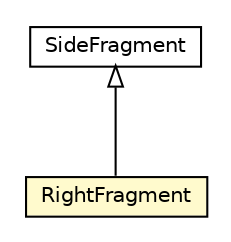 #!/usr/local/bin/dot
#
# Class diagram 
# Generated by UMLGraph version 5.1 (http://www.umlgraph.org/)
#

digraph G {
	edge [fontname="Helvetica",fontsize=10,labelfontname="Helvetica",labelfontsize=10];
	node [fontname="Helvetica",fontsize=10,shape=plaintext];
	nodesep=0.25;
	ranksep=0.5;
	// uk.gov.nationalarchives.droid.signatureFile.SideFragment
	c2579 [label=<<table title="uk.gov.nationalarchives.droid.signatureFile.SideFragment" border="0" cellborder="1" cellspacing="0" cellpadding="2" port="p" href="./SideFragment.html">
		<tr><td><table border="0" cellspacing="0" cellpadding="1">
<tr><td align="center" balign="center"> SideFragment </td></tr>
		</table></td></tr>
		</table>>, fontname="Helvetica", fontcolor="black", fontsize=10.0];
	// uk.gov.nationalarchives.droid.signatureFile.RightFragment
	c2584 [label=<<table title="uk.gov.nationalarchives.droid.signatureFile.RightFragment" border="0" cellborder="1" cellspacing="0" cellpadding="2" port="p" bgcolor="lemonChiffon" href="./RightFragment.html">
		<tr><td><table border="0" cellspacing="0" cellpadding="1">
<tr><td align="center" balign="center"> RightFragment </td></tr>
		</table></td></tr>
		</table>>, fontname="Helvetica", fontcolor="black", fontsize=10.0];
	//uk.gov.nationalarchives.droid.signatureFile.RightFragment extends uk.gov.nationalarchives.droid.signatureFile.SideFragment
	c2579:p -> c2584:p [dir=back,arrowtail=empty];
}

